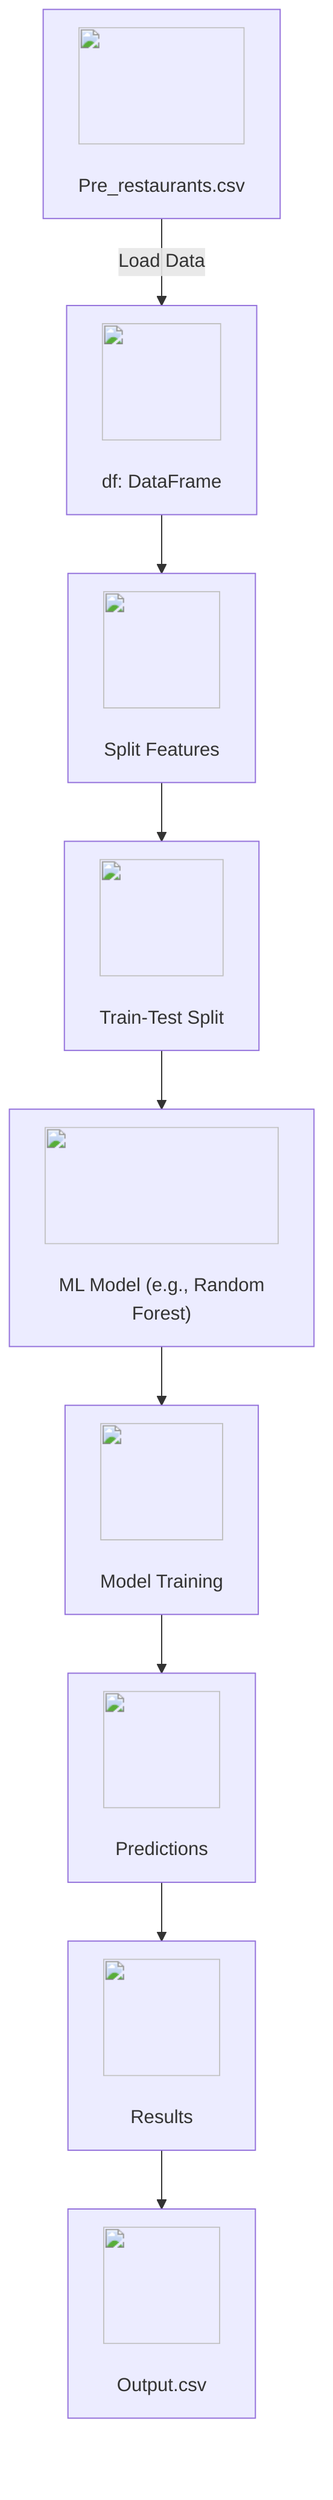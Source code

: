flowchart TD
    A["<img src='icons/file.svg' width=100 height=100/> <br/> Pre_restaurants.csv"] -->|Load Data| B["<img src='icons/table.svg' width=100 height=100/> <br/> df: DataFrame"]
    B --> C["<img src='icons/column_split.svg' width=100 height=100/> <br/> Split Features"]
    C --> D["<img src='icons/row_split.svg' width=100 height=100/> <br/> Train-Test Split"]
    D --> E["<img src='icons/brain.svg' width=100 height=100/> <br/> ML Model (e.g., Random Forest)"]
    E --> F["<img src='icons/database.svg' width=100 height=100/> <br/> Model Training"]
    F --> G["<img src='icons/brain.svg' width=100 height=100/> <br/> Predictions"]
    G --> H["<img src='icons/table.svg' width=100 height=100/> <br/> Results"]
    H --> I["<img src='icons/file.svg' width=100 height=100/> <br/> Output.csv"]